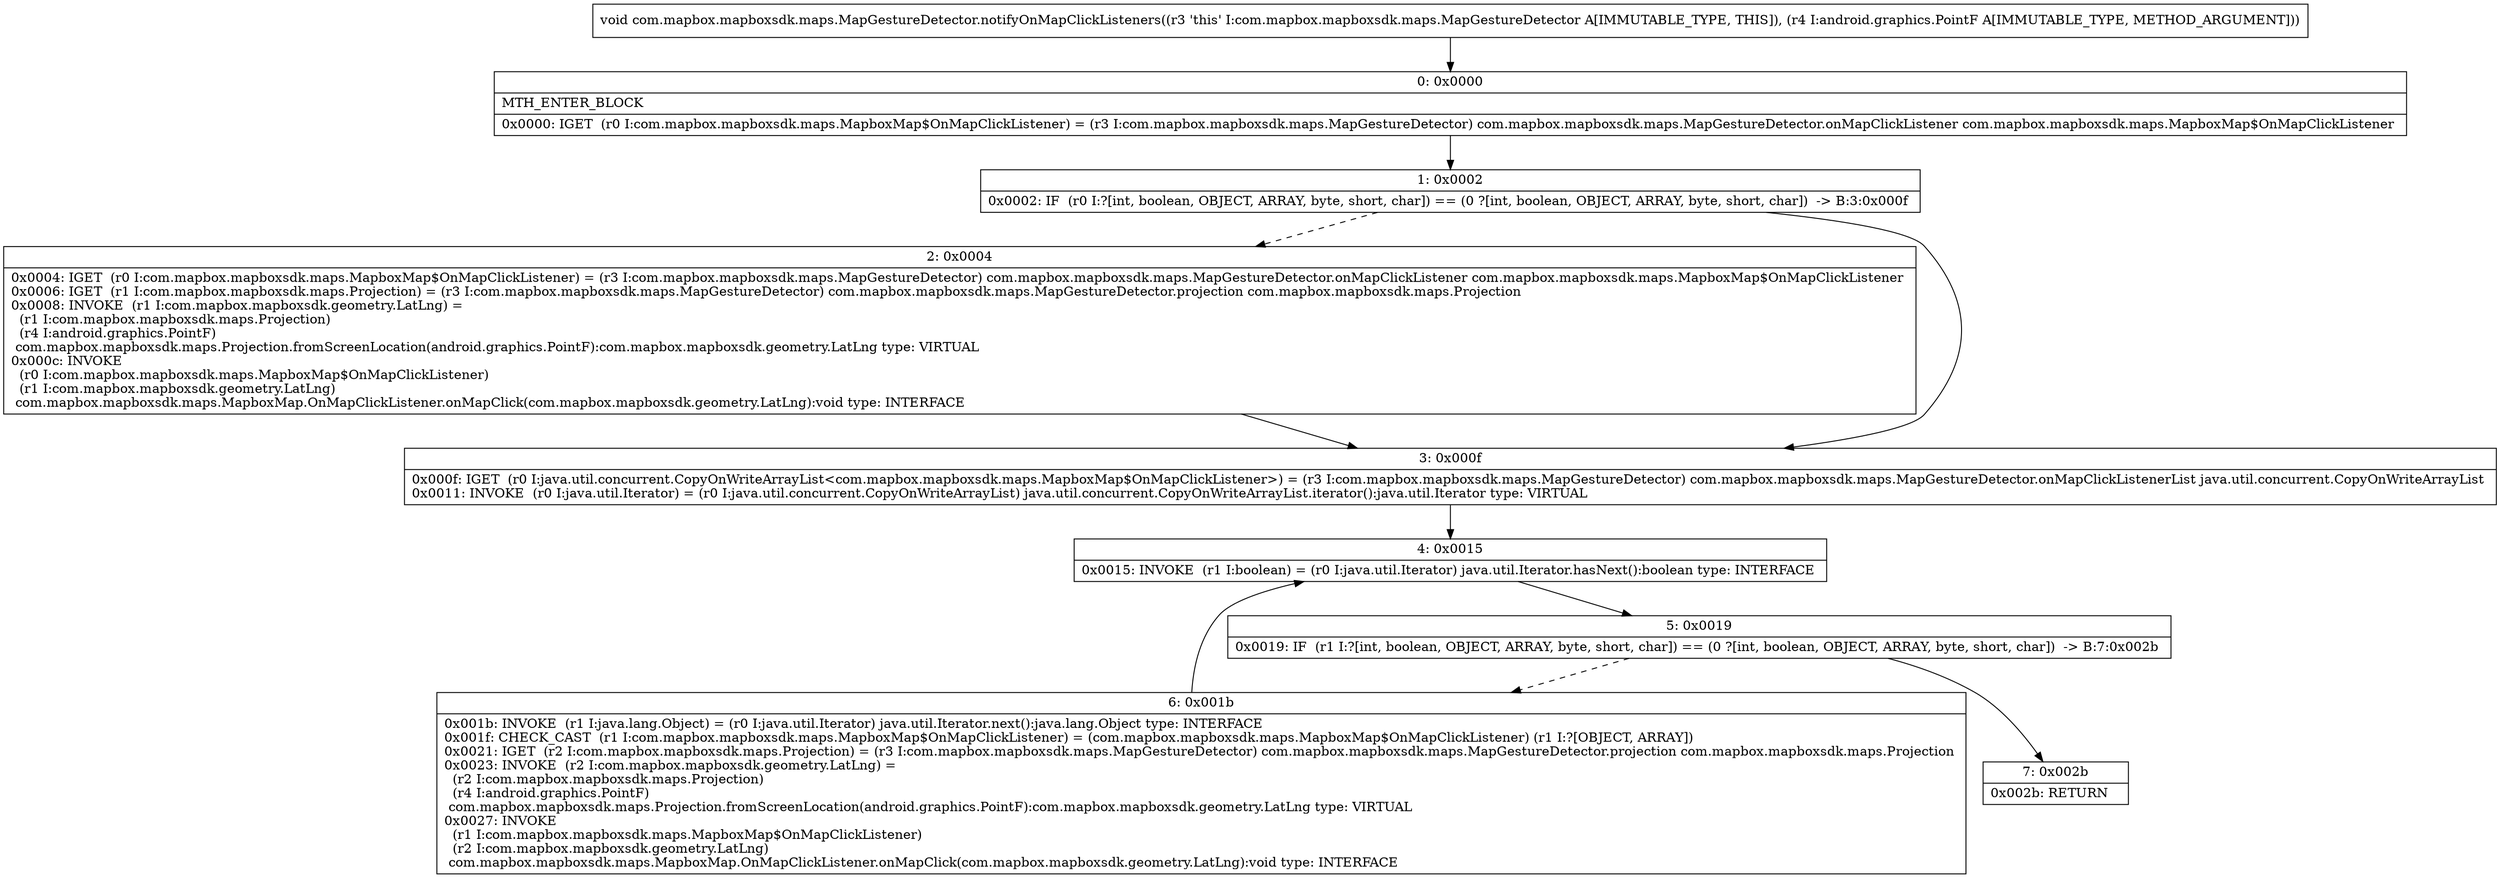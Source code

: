digraph "CFG forcom.mapbox.mapboxsdk.maps.MapGestureDetector.notifyOnMapClickListeners(Landroid\/graphics\/PointF;)V" {
Node_0 [shape=record,label="{0\:\ 0x0000|MTH_ENTER_BLOCK\l|0x0000: IGET  (r0 I:com.mapbox.mapboxsdk.maps.MapboxMap$OnMapClickListener) = (r3 I:com.mapbox.mapboxsdk.maps.MapGestureDetector) com.mapbox.mapboxsdk.maps.MapGestureDetector.onMapClickListener com.mapbox.mapboxsdk.maps.MapboxMap$OnMapClickListener \l}"];
Node_1 [shape=record,label="{1\:\ 0x0002|0x0002: IF  (r0 I:?[int, boolean, OBJECT, ARRAY, byte, short, char]) == (0 ?[int, boolean, OBJECT, ARRAY, byte, short, char])  \-\> B:3:0x000f \l}"];
Node_2 [shape=record,label="{2\:\ 0x0004|0x0004: IGET  (r0 I:com.mapbox.mapboxsdk.maps.MapboxMap$OnMapClickListener) = (r3 I:com.mapbox.mapboxsdk.maps.MapGestureDetector) com.mapbox.mapboxsdk.maps.MapGestureDetector.onMapClickListener com.mapbox.mapboxsdk.maps.MapboxMap$OnMapClickListener \l0x0006: IGET  (r1 I:com.mapbox.mapboxsdk.maps.Projection) = (r3 I:com.mapbox.mapboxsdk.maps.MapGestureDetector) com.mapbox.mapboxsdk.maps.MapGestureDetector.projection com.mapbox.mapboxsdk.maps.Projection \l0x0008: INVOKE  (r1 I:com.mapbox.mapboxsdk.geometry.LatLng) = \l  (r1 I:com.mapbox.mapboxsdk.maps.Projection)\l  (r4 I:android.graphics.PointF)\l com.mapbox.mapboxsdk.maps.Projection.fromScreenLocation(android.graphics.PointF):com.mapbox.mapboxsdk.geometry.LatLng type: VIRTUAL \l0x000c: INVOKE  \l  (r0 I:com.mapbox.mapboxsdk.maps.MapboxMap$OnMapClickListener)\l  (r1 I:com.mapbox.mapboxsdk.geometry.LatLng)\l com.mapbox.mapboxsdk.maps.MapboxMap.OnMapClickListener.onMapClick(com.mapbox.mapboxsdk.geometry.LatLng):void type: INTERFACE \l}"];
Node_3 [shape=record,label="{3\:\ 0x000f|0x000f: IGET  (r0 I:java.util.concurrent.CopyOnWriteArrayList\<com.mapbox.mapboxsdk.maps.MapboxMap$OnMapClickListener\>) = (r3 I:com.mapbox.mapboxsdk.maps.MapGestureDetector) com.mapbox.mapboxsdk.maps.MapGestureDetector.onMapClickListenerList java.util.concurrent.CopyOnWriteArrayList \l0x0011: INVOKE  (r0 I:java.util.Iterator) = (r0 I:java.util.concurrent.CopyOnWriteArrayList) java.util.concurrent.CopyOnWriteArrayList.iterator():java.util.Iterator type: VIRTUAL \l}"];
Node_4 [shape=record,label="{4\:\ 0x0015|0x0015: INVOKE  (r1 I:boolean) = (r0 I:java.util.Iterator) java.util.Iterator.hasNext():boolean type: INTERFACE \l}"];
Node_5 [shape=record,label="{5\:\ 0x0019|0x0019: IF  (r1 I:?[int, boolean, OBJECT, ARRAY, byte, short, char]) == (0 ?[int, boolean, OBJECT, ARRAY, byte, short, char])  \-\> B:7:0x002b \l}"];
Node_6 [shape=record,label="{6\:\ 0x001b|0x001b: INVOKE  (r1 I:java.lang.Object) = (r0 I:java.util.Iterator) java.util.Iterator.next():java.lang.Object type: INTERFACE \l0x001f: CHECK_CAST  (r1 I:com.mapbox.mapboxsdk.maps.MapboxMap$OnMapClickListener) = (com.mapbox.mapboxsdk.maps.MapboxMap$OnMapClickListener) (r1 I:?[OBJECT, ARRAY]) \l0x0021: IGET  (r2 I:com.mapbox.mapboxsdk.maps.Projection) = (r3 I:com.mapbox.mapboxsdk.maps.MapGestureDetector) com.mapbox.mapboxsdk.maps.MapGestureDetector.projection com.mapbox.mapboxsdk.maps.Projection \l0x0023: INVOKE  (r2 I:com.mapbox.mapboxsdk.geometry.LatLng) = \l  (r2 I:com.mapbox.mapboxsdk.maps.Projection)\l  (r4 I:android.graphics.PointF)\l com.mapbox.mapboxsdk.maps.Projection.fromScreenLocation(android.graphics.PointF):com.mapbox.mapboxsdk.geometry.LatLng type: VIRTUAL \l0x0027: INVOKE  \l  (r1 I:com.mapbox.mapboxsdk.maps.MapboxMap$OnMapClickListener)\l  (r2 I:com.mapbox.mapboxsdk.geometry.LatLng)\l com.mapbox.mapboxsdk.maps.MapboxMap.OnMapClickListener.onMapClick(com.mapbox.mapboxsdk.geometry.LatLng):void type: INTERFACE \l}"];
Node_7 [shape=record,label="{7\:\ 0x002b|0x002b: RETURN   \l}"];
MethodNode[shape=record,label="{void com.mapbox.mapboxsdk.maps.MapGestureDetector.notifyOnMapClickListeners((r3 'this' I:com.mapbox.mapboxsdk.maps.MapGestureDetector A[IMMUTABLE_TYPE, THIS]), (r4 I:android.graphics.PointF A[IMMUTABLE_TYPE, METHOD_ARGUMENT])) }"];
MethodNode -> Node_0;
Node_0 -> Node_1;
Node_1 -> Node_2[style=dashed];
Node_1 -> Node_3;
Node_2 -> Node_3;
Node_3 -> Node_4;
Node_4 -> Node_5;
Node_5 -> Node_6[style=dashed];
Node_5 -> Node_7;
Node_6 -> Node_4;
}

